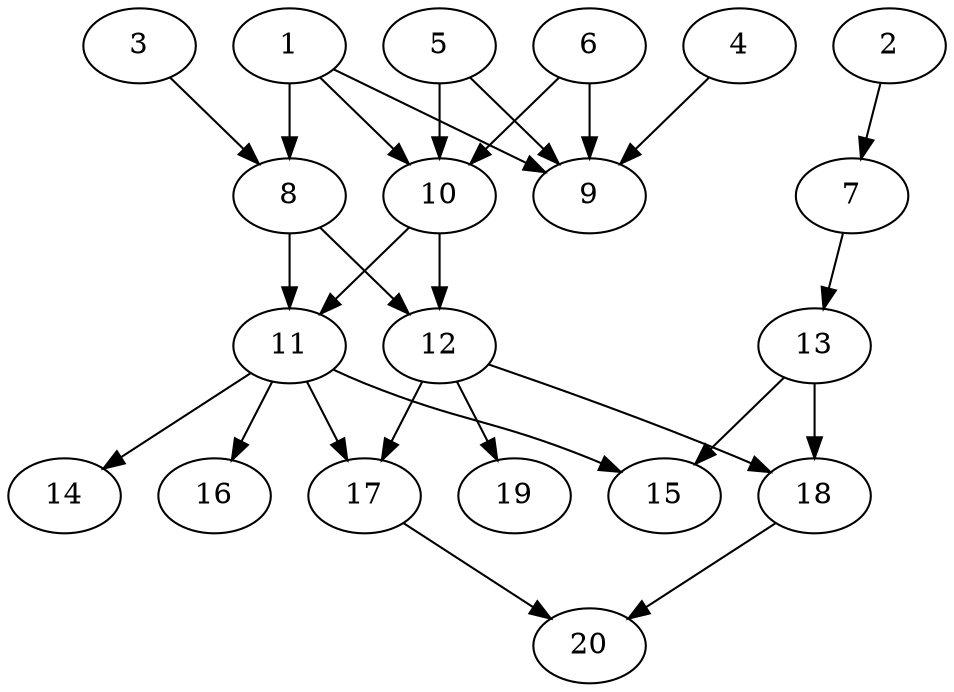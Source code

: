 // DAG automatically generated by daggen at Tue Jul 23 14:23:30 2019
// ./daggen --dot -n 20 --ccr 0.4 --fat 0.6 --regular 0.5 --density 0.6 --mindata 5242880 --maxdata 52428800 
digraph G {
  1 [size="127060480", alpha="0.19", expect_size="50824192"] 
  1 -> 8 [size ="50824192"]
  1 -> 9 [size ="50824192"]
  1 -> 10 [size ="50824192"]
  2 [size="112486400", alpha="0.11", expect_size="44994560"] 
  2 -> 7 [size ="44994560"]
  3 [size="123584000", alpha="0.02", expect_size="49433600"] 
  3 -> 8 [size ="49433600"]
  4 [size="115957760", alpha="0.01", expect_size="46383104"] 
  4 -> 9 [size ="46383104"]
  5 [size="68346880", alpha="0.18", expect_size="27338752"] 
  5 -> 9 [size ="27338752"]
  5 -> 10 [size ="27338752"]
  6 [size="69393920", alpha="0.20", expect_size="27757568"] 
  6 -> 9 [size ="27757568"]
  6 -> 10 [size ="27757568"]
  7 [size="35018240", alpha="0.04", expect_size="14007296"] 
  7 -> 13 [size ="14007296"]
  8 [size="67704320", alpha="0.03", expect_size="27081728"] 
  8 -> 11 [size ="27081728"]
  8 -> 12 [size ="27081728"]
  9 [size="37329920", alpha="0.15", expect_size="14931968"] 
  10 [size="67947520", alpha="0.06", expect_size="27179008"] 
  10 -> 11 [size ="27179008"]
  10 -> 12 [size ="27179008"]
  11 [size="97136640", alpha="0.10", expect_size="38854656"] 
  11 -> 14 [size ="38854656"]
  11 -> 15 [size ="38854656"]
  11 -> 16 [size ="38854656"]
  11 -> 17 [size ="38854656"]
  12 [size="93882880", alpha="0.09", expect_size="37553152"] 
  12 -> 17 [size ="37553152"]
  12 -> 18 [size ="37553152"]
  12 -> 19 [size ="37553152"]
  13 [size="39820800", alpha="0.14", expect_size="15928320"] 
  13 -> 15 [size ="15928320"]
  13 -> 18 [size ="15928320"]
  14 [size="54438400", alpha="0.16", expect_size="21775360"] 
  15 [size="62799360", alpha="0.11", expect_size="25119744"] 
  16 [size="53877760", alpha="0.07", expect_size="21551104"] 
  17 [size="51496960", alpha="0.11", expect_size="20598784"] 
  17 -> 20 [size ="20598784"]
  18 [size="74419200", alpha="0.08", expect_size="29767680"] 
  18 -> 20 [size ="29767680"]
  19 [size="94323200", alpha="0.17", expect_size="37729280"] 
  20 [size="61926400", alpha="0.09", expect_size="24770560"] 
}
